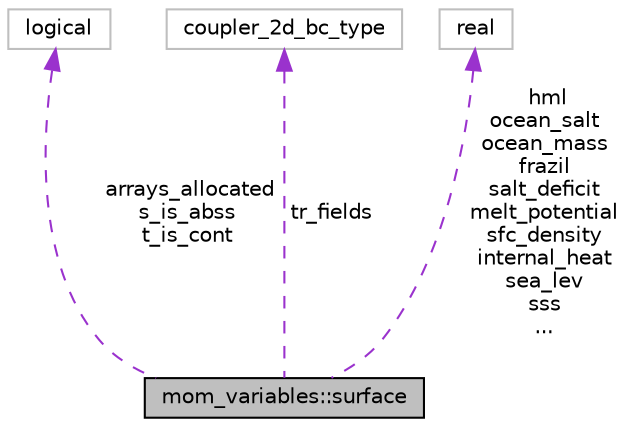 digraph "mom_variables::surface"
{
 // INTERACTIVE_SVG=YES
 // LATEX_PDF_SIZE
  edge [fontname="Helvetica",fontsize="10",labelfontname="Helvetica",labelfontsize="10"];
  node [fontname="Helvetica",fontsize="10",shape=record];
  Node1 [label="mom_variables::surface",height=0.2,width=0.4,color="black", fillcolor="grey75", style="filled", fontcolor="black",tooltip="Pointers to various fields which may be used describe the surface state of MOM, and which will be ret..."];
  Node2 -> Node1 [dir="back",color="darkorchid3",fontsize="10",style="dashed",label=" arrays_allocated\ns_is_abss\nt_is_cont" ,fontname="Helvetica"];
  Node2 [label="logical",height=0.2,width=0.4,color="grey75", fillcolor="white", style="filled",tooltip=" "];
  Node3 -> Node1 [dir="back",color="darkorchid3",fontsize="10",style="dashed",label=" tr_fields" ,fontname="Helvetica"];
  Node3 [label="coupler_2d_bc_type",height=0.2,width=0.4,color="grey75", fillcolor="white", style="filled",tooltip=" "];
  Node4 -> Node1 [dir="back",color="darkorchid3",fontsize="10",style="dashed",label=" hml\nocean_salt\nocean_mass\nfrazil\nsalt_deficit\nmelt_potential\nsfc_density\ninternal_heat\nsea_lev\nsss\n..." ,fontname="Helvetica"];
  Node4 [label="real",height=0.2,width=0.4,color="grey75", fillcolor="white", style="filled",tooltip=" "];
}
